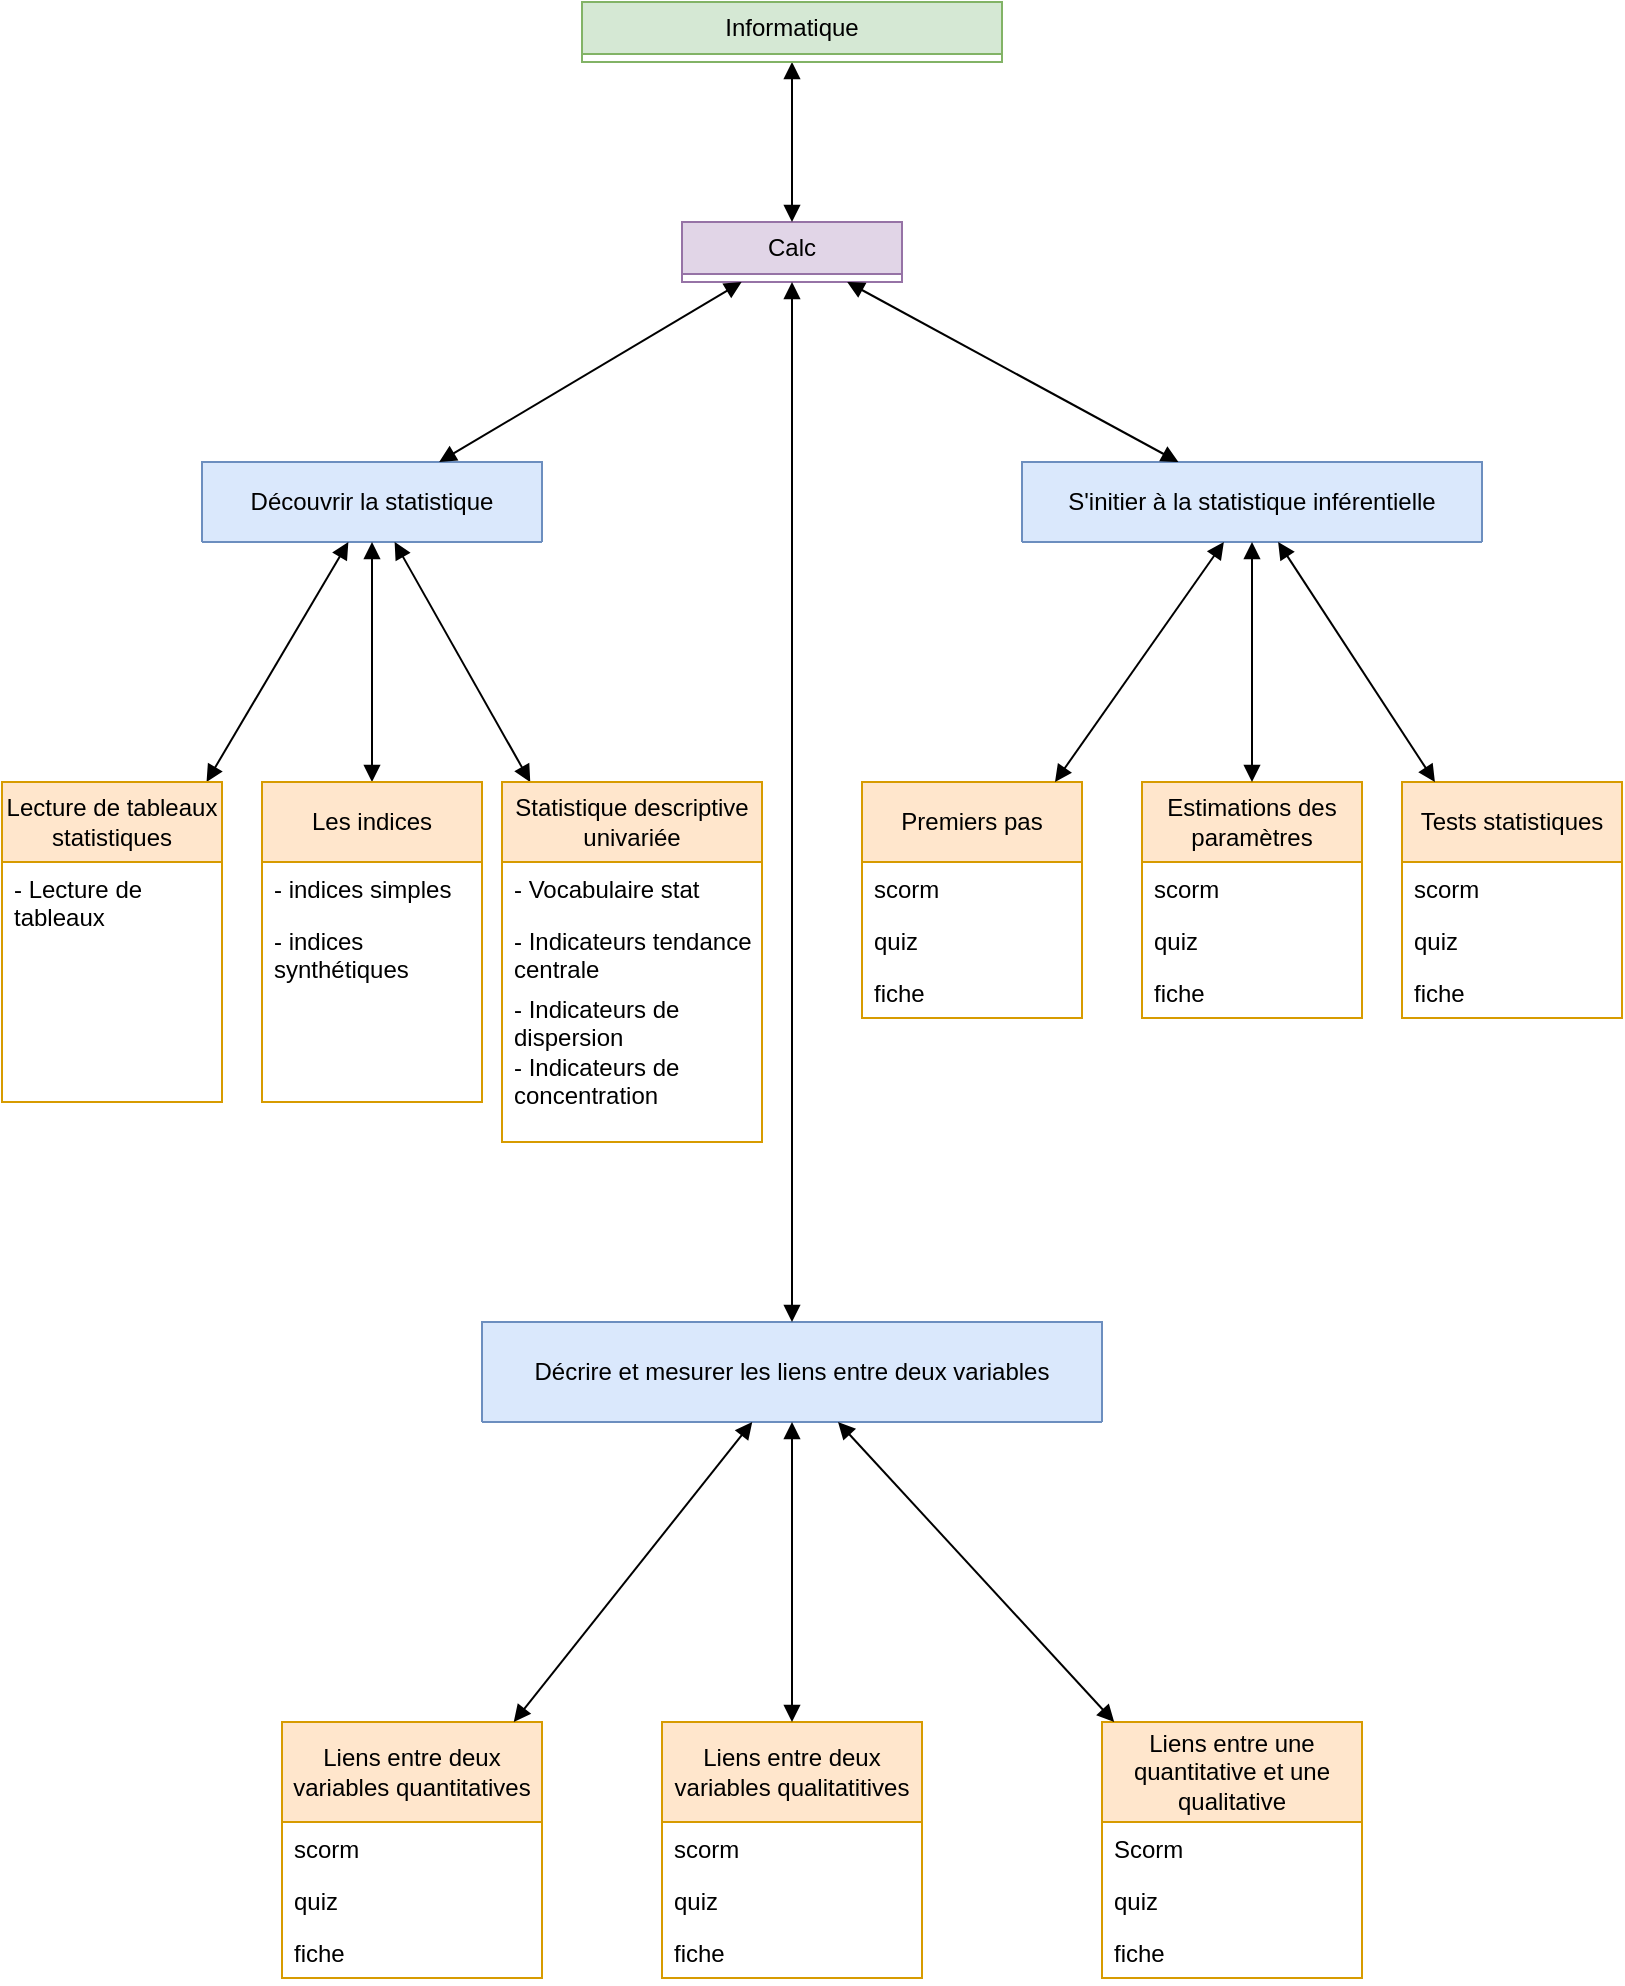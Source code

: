 <mxfile version="24.7.10">
  <diagram name="Page-1" id="TVbX9KgjACldvgUGH_jM">
    <mxGraphModel dx="1434" dy="746" grid="1" gridSize="10" guides="1" tooltips="1" connect="1" arrows="1" fold="1" page="1" pageScale="1" pageWidth="827" pageHeight="1169" math="0" shadow="0">
      <root>
        <mxCell id="0" />
        <mxCell id="1" parent="0" />
        <mxCell id="oGcL695DofoNEhs4g2Zo-1" value="Calc" style="swimlane;fontStyle=0;childLayout=stackLayout;horizontal=1;startSize=26;fillColor=#e1d5e7;horizontalStack=0;resizeParent=1;resizeParentMax=0;resizeLast=0;collapsible=1;marginBottom=0;whiteSpace=wrap;html=1;strokeColor=#9673a6;" parent="1" vertex="1" collapsed="1">
          <mxGeometry x="350" y="120" width="110" height="30" as="geometry">
            <mxRectangle x="350" y="120" width="140" height="78" as="alternateBounds" />
          </mxGeometry>
        </mxCell>
        <mxCell id="oGcL695DofoNEhs4g2Zo-2" value="+ description: type" style="text;strokeColor=none;fillColor=none;align=left;verticalAlign=top;spacingLeft=4;spacingRight=4;overflow=hidden;rotatable=0;points=[[0,0.5],[1,0.5]];portConstraint=eastwest;whiteSpace=wrap;html=1;" parent="oGcL695DofoNEhs4g2Zo-1" vertex="1">
          <mxGeometry y="26" width="140" height="26" as="geometry" />
        </mxCell>
        <mxCell id="oGcL695DofoNEhs4g2Zo-3" value="+ contenu: type" style="text;strokeColor=none;fillColor=none;align=left;verticalAlign=top;spacingLeft=4;spacingRight=4;overflow=hidden;rotatable=0;points=[[0,0.5],[1,0.5]];portConstraint=eastwest;whiteSpace=wrap;html=1;" parent="oGcL695DofoNEhs4g2Zo-1" vertex="1">
          <mxGeometry y="52" width="140" height="26" as="geometry" />
        </mxCell>
        <mxCell id="oGcL695DofoNEhs4g2Zo-5" value="" style="endArrow=block;startArrow=block;endFill=1;startFill=1;html=1;rounded=0;" parent="1" source="oGcL695DofoNEhs4g2Zo-6" target="oGcL695DofoNEhs4g2Zo-1" edge="1">
          <mxGeometry width="160" relative="1" as="geometry">
            <mxPoint x="400" y="130" as="sourcePoint" />
            <mxPoint x="414" y="160" as="targetPoint" />
          </mxGeometry>
        </mxCell>
        <mxCell id="oGcL695DofoNEhs4g2Zo-6" value="Informatique" style="swimlane;fontStyle=0;childLayout=stackLayout;horizontal=1;startSize=26;fillColor=#d5e8d4;horizontalStack=0;resizeParent=1;resizeParentMax=0;resizeLast=0;collapsible=1;marginBottom=0;whiteSpace=wrap;html=1;strokeColor=#82b366;" parent="1" vertex="1" collapsed="1">
          <mxGeometry x="300" y="10" width="210" height="30" as="geometry">
            <mxRectangle x="320" y="10" width="200" height="52" as="alternateBounds" />
          </mxGeometry>
        </mxCell>
        <mxCell id="oGcL695DofoNEhs4g2Zo-7" value="+ description: type" style="text;strokeColor=none;fillColor=none;align=left;verticalAlign=top;spacingLeft=4;spacingRight=4;overflow=hidden;rotatable=0;points=[[0,0.5],[1,0.5]];portConstraint=eastwest;whiteSpace=wrap;html=1;" parent="oGcL695DofoNEhs4g2Zo-6" vertex="1">
          <mxGeometry y="26" width="200" height="26" as="geometry" />
        </mxCell>
        <mxCell id="oGcL695DofoNEhs4g2Zo-10" value="Découvrir la statistique" style="swimlane;fontStyle=0;childLayout=stackLayout;horizontal=1;startSize=40;fillColor=#dae8fc;horizontalStack=0;resizeParent=1;resizeParentMax=0;resizeLast=0;collapsible=1;marginBottom=0;whiteSpace=wrap;html=1;strokeColor=#6c8ebf;" parent="1" vertex="1" collapsed="1">
          <mxGeometry x="110" y="240" width="170" height="40" as="geometry">
            <mxRectangle x="125" y="240" width="140" height="118" as="alternateBounds" />
          </mxGeometry>
        </mxCell>
        <mxCell id="oGcL695DofoNEhs4g2Zo-11" value="+ niveau : 1" style="text;strokeColor=none;fillColor=none;align=left;verticalAlign=top;spacingLeft=4;spacingRight=4;overflow=hidden;rotatable=0;points=[[0,0.5],[1,0.5]];portConstraint=eastwest;whiteSpace=wrap;html=1;" parent="oGcL695DofoNEhs4g2Zo-10" vertex="1">
          <mxGeometry y="40" width="140" height="26" as="geometry" />
        </mxCell>
        <mxCell id="oGcL695DofoNEhs4g2Zo-12" value="+ field: type" style="text;strokeColor=none;fillColor=none;align=left;verticalAlign=top;spacingLeft=4;spacingRight=4;overflow=hidden;rotatable=0;points=[[0,0.5],[1,0.5]];portConstraint=eastwest;whiteSpace=wrap;html=1;" parent="oGcL695DofoNEhs4g2Zo-10" vertex="1">
          <mxGeometry y="66" width="140" height="26" as="geometry" />
        </mxCell>
        <mxCell id="oGcL695DofoNEhs4g2Zo-13" value="+ field: type" style="text;strokeColor=none;fillColor=none;align=left;verticalAlign=top;spacingLeft=4;spacingRight=4;overflow=hidden;rotatable=0;points=[[0,0.5],[1,0.5]];portConstraint=eastwest;whiteSpace=wrap;html=1;" parent="oGcL695DofoNEhs4g2Zo-10" vertex="1">
          <mxGeometry y="92" width="140" height="26" as="geometry" />
        </mxCell>
        <mxCell id="oGcL695DofoNEhs4g2Zo-14" value="" style="endArrow=block;startArrow=block;endFill=1;startFill=1;html=1;rounded=0;" parent="1" source="oGcL695DofoNEhs4g2Zo-1" target="oGcL695DofoNEhs4g2Zo-10" edge="1">
          <mxGeometry width="160" relative="1" as="geometry">
            <mxPoint x="200" y="190" as="sourcePoint" />
            <mxPoint x="200" y="238" as="targetPoint" />
          </mxGeometry>
        </mxCell>
        <mxCell id="oGcL695DofoNEhs4g2Zo-15" value="Décrire et mesurer les liens entre deux variables" style="swimlane;fontStyle=0;childLayout=stackLayout;horizontal=1;startSize=50;fillColor=#dae8fc;horizontalStack=0;resizeParent=1;resizeParentMax=0;resizeLast=0;collapsible=1;marginBottom=0;whiteSpace=wrap;html=1;strokeColor=#6c8ebf;" parent="1" vertex="1" collapsed="1">
          <mxGeometry x="250" y="670" width="310" height="50" as="geometry">
            <mxRectangle x="350" y="670" width="140" height="128" as="alternateBounds" />
          </mxGeometry>
        </mxCell>
        <mxCell id="oGcL695DofoNEhs4g2Zo-16" value="+ niveau : 2" style="text;strokeColor=none;fillColor=none;align=left;verticalAlign=top;spacingLeft=4;spacingRight=4;overflow=hidden;rotatable=0;points=[[0,0.5],[1,0.5]];portConstraint=eastwest;whiteSpace=wrap;html=1;" parent="oGcL695DofoNEhs4g2Zo-15" vertex="1">
          <mxGeometry y="50" width="140" height="26" as="geometry" />
        </mxCell>
        <mxCell id="oGcL695DofoNEhs4g2Zo-17" value="+ objectifs: type" style="text;strokeColor=none;fillColor=none;align=left;verticalAlign=top;spacingLeft=4;spacingRight=4;overflow=hidden;rotatable=0;points=[[0,0.5],[1,0.5]];portConstraint=eastwest;whiteSpace=wrap;html=1;" parent="oGcL695DofoNEhs4g2Zo-15" vertex="1">
          <mxGeometry y="76" width="140" height="26" as="geometry" />
        </mxCell>
        <mxCell id="oGcL695DofoNEhs4g2Zo-18" value="+ durée: 3-4 heures" style="text;strokeColor=none;fillColor=none;align=left;verticalAlign=top;spacingLeft=4;spacingRight=4;overflow=hidden;rotatable=0;points=[[0,0.5],[1,0.5]];portConstraint=eastwest;whiteSpace=wrap;html=1;" parent="oGcL695DofoNEhs4g2Zo-15" vertex="1">
          <mxGeometry y="102" width="140" height="26" as="geometry" />
        </mxCell>
        <mxCell id="oGcL695DofoNEhs4g2Zo-19" value="S&#39;initier à la statistique inférentielle" style="swimlane;fontStyle=0;childLayout=stackLayout;horizontal=1;startSize=40;fillColor=#dae8fc;horizontalStack=0;resizeParent=1;resizeParentMax=0;resizeLast=0;collapsible=1;marginBottom=0;whiteSpace=wrap;html=1;strokeColor=#6c8ebf;" parent="1" vertex="1" collapsed="1">
          <mxGeometry x="520" y="240" width="230" height="40" as="geometry">
            <mxRectangle x="570" y="240" width="140" height="118" as="alternateBounds" />
          </mxGeometry>
        </mxCell>
        <mxCell id="oGcL695DofoNEhs4g2Zo-20" value="+ niveau : 3" style="text;strokeColor=none;fillColor=none;align=left;verticalAlign=top;spacingLeft=4;spacingRight=4;overflow=hidden;rotatable=0;points=[[0,0.5],[1,0.5]];portConstraint=eastwest;whiteSpace=wrap;html=1;" parent="oGcL695DofoNEhs4g2Zo-19" vertex="1">
          <mxGeometry y="40" width="140" height="26" as="geometry" />
        </mxCell>
        <mxCell id="oGcL695DofoNEhs4g2Zo-21" value="+objectifs :" style="text;strokeColor=none;fillColor=none;align=left;verticalAlign=top;spacingLeft=4;spacingRight=4;overflow=hidden;rotatable=0;points=[[0,0.5],[1,0.5]];portConstraint=eastwest;whiteSpace=wrap;html=1;" parent="oGcL695DofoNEhs4g2Zo-19" vertex="1">
          <mxGeometry y="66" width="140" height="26" as="geometry" />
        </mxCell>
        <mxCell id="oGcL695DofoNEhs4g2Zo-22" value="+ duree : 3-4 heures" style="text;strokeColor=none;fillColor=none;align=left;verticalAlign=top;spacingLeft=4;spacingRight=4;overflow=hidden;rotatable=0;points=[[0,0.5],[1,0.5]];portConstraint=eastwest;whiteSpace=wrap;html=1;" parent="oGcL695DofoNEhs4g2Zo-19" vertex="1">
          <mxGeometry y="92" width="140" height="26" as="geometry" />
        </mxCell>
        <mxCell id="oGcL695DofoNEhs4g2Zo-23" value="" style="endArrow=block;startArrow=block;endFill=1;startFill=1;html=1;rounded=0;" parent="1" source="oGcL695DofoNEhs4g2Zo-1" target="oGcL695DofoNEhs4g2Zo-15" edge="1">
          <mxGeometry width="160" relative="1" as="geometry">
            <mxPoint x="396" y="208" as="sourcePoint" />
            <mxPoint x="270" y="299" as="targetPoint" />
          </mxGeometry>
        </mxCell>
        <mxCell id="oGcL695DofoNEhs4g2Zo-28" value="" style="endArrow=block;startArrow=block;endFill=1;startFill=1;html=1;rounded=0;" parent="1" source="oGcL695DofoNEhs4g2Zo-1" target="oGcL695DofoNEhs4g2Zo-19" edge="1">
          <mxGeometry width="160" relative="1" as="geometry">
            <mxPoint x="540" y="198" as="sourcePoint" />
            <mxPoint x="540" y="280" as="targetPoint" />
          </mxGeometry>
        </mxCell>
        <mxCell id="oGcL695DofoNEhs4g2Zo-29" value="" style="endArrow=block;startArrow=block;endFill=1;startFill=1;html=1;rounded=0;" parent="1" source="oGcL695DofoNEhs4g2Zo-10" target="oGcL695DofoNEhs4g2Zo-32" edge="1">
          <mxGeometry width="160" relative="1" as="geometry">
            <mxPoint x="204" y="530" as="sourcePoint" />
            <mxPoint x="80" y="680" as="targetPoint" />
          </mxGeometry>
        </mxCell>
        <mxCell id="oGcL695DofoNEhs4g2Zo-30" value="" style="endArrow=block;startArrow=block;endFill=1;startFill=1;html=1;rounded=0;" parent="1" source="oGcL695DofoNEhs4g2Zo-10" target="oGcL695DofoNEhs4g2Zo-36" edge="1">
          <mxGeometry width="160" relative="1" as="geometry">
            <mxPoint x="202" y="463" as="sourcePoint" />
            <mxPoint x="240" y="710" as="targetPoint" />
          </mxGeometry>
        </mxCell>
        <mxCell id="oGcL695DofoNEhs4g2Zo-31" value="" style="endArrow=block;startArrow=block;endFill=1;startFill=1;html=1;rounded=0;" parent="1" source="oGcL695DofoNEhs4g2Zo-10" target="oGcL695DofoNEhs4g2Zo-40" edge="1">
          <mxGeometry width="160" relative="1" as="geometry">
            <mxPoint x="165" y="463" as="sourcePoint" />
            <mxPoint x="250" y="680" as="targetPoint" />
          </mxGeometry>
        </mxCell>
        <mxCell id="oGcL695DofoNEhs4g2Zo-32" value="Lecture de tableaux statistiques" style="swimlane;fontStyle=0;childLayout=stackLayout;horizontal=1;startSize=40;fillColor=#ffe6cc;horizontalStack=0;resizeParent=1;resizeParentMax=0;resizeLast=0;collapsible=1;marginBottom=0;whiteSpace=wrap;html=1;strokeColor=#d79b00;" parent="1" vertex="1">
          <mxGeometry x="10" y="400" width="110" height="160" as="geometry">
            <mxRectangle x="10" y="400" width="210" height="40" as="alternateBounds" />
          </mxGeometry>
        </mxCell>
        <mxCell id="oGcL695DofoNEhs4g2Zo-33" value="- Lecture de tableaux" style="text;strokeColor=none;fillColor=none;align=left;verticalAlign=top;spacingLeft=4;spacingRight=4;overflow=hidden;rotatable=0;points=[[0,0.5],[1,0.5]];portConstraint=eastwest;whiteSpace=wrap;html=1;" parent="oGcL695DofoNEhs4g2Zo-32" vertex="1">
          <mxGeometry y="40" width="110" height="120" as="geometry" />
        </mxCell>
        <mxCell id="oGcL695DofoNEhs4g2Zo-36" value="Statistique descriptive univariée" style="swimlane;fontStyle=0;childLayout=stackLayout;horizontal=1;startSize=40;fillColor=#ffe6cc;horizontalStack=0;resizeParent=1;resizeParentMax=0;resizeLast=0;collapsible=1;marginBottom=0;whiteSpace=wrap;html=1;strokeColor=#d79b00;" parent="1" vertex="1">
          <mxGeometry x="260" y="400" width="130" height="180" as="geometry" />
        </mxCell>
        <mxCell id="oGcL695DofoNEhs4g2Zo-37" value="- Vocabulaire stat" style="text;strokeColor=none;fillColor=none;align=left;verticalAlign=top;spacingLeft=4;spacingRight=4;overflow=hidden;rotatable=0;points=[[0,0.5],[1,0.5]];portConstraint=eastwest;whiteSpace=wrap;html=1;" parent="oGcL695DofoNEhs4g2Zo-36" vertex="1">
          <mxGeometry y="40" width="130" height="26" as="geometry" />
        </mxCell>
        <mxCell id="oGcL695DofoNEhs4g2Zo-38" value="- Indicateurs tendance centrale" style="text;strokeColor=none;fillColor=none;align=left;verticalAlign=top;spacingLeft=4;spacingRight=4;overflow=hidden;rotatable=0;points=[[0,0.5],[1,0.5]];portConstraint=eastwest;whiteSpace=wrap;html=1;" parent="oGcL695DofoNEhs4g2Zo-36" vertex="1">
          <mxGeometry y="66" width="130" height="34" as="geometry" />
        </mxCell>
        <mxCell id="oGcL695DofoNEhs4g2Zo-39" value="&lt;div&gt;- Indicateurs de dispersion&lt;/div&gt;&lt;div&gt;- Indicateurs de concentration&lt;br&gt;&lt;/div&gt;&lt;div&gt;&lt;br&gt;&lt;/div&gt;" style="text;strokeColor=none;fillColor=none;align=left;verticalAlign=top;spacingLeft=4;spacingRight=4;overflow=hidden;rotatable=0;points=[[0,0.5],[1,0.5]];portConstraint=eastwest;whiteSpace=wrap;html=1;" parent="oGcL695DofoNEhs4g2Zo-36" vertex="1">
          <mxGeometry y="100" width="130" height="80" as="geometry" />
        </mxCell>
        <mxCell id="oGcL695DofoNEhs4g2Zo-40" value="Les indices" style="swimlane;fontStyle=0;childLayout=stackLayout;horizontal=1;startSize=40;fillColor=#ffe6cc;horizontalStack=0;resizeParent=1;resizeParentMax=0;resizeLast=0;collapsible=1;marginBottom=0;whiteSpace=wrap;html=1;strokeColor=#d79b00;" parent="1" vertex="1">
          <mxGeometry x="140" y="400" width="110" height="160" as="geometry" />
        </mxCell>
        <mxCell id="oGcL695DofoNEhs4g2Zo-41" value="- indices simples" style="text;strokeColor=none;fillColor=none;align=left;verticalAlign=top;spacingLeft=4;spacingRight=4;overflow=hidden;rotatable=0;points=[[0,0.5],[1,0.5]];portConstraint=eastwest;whiteSpace=wrap;html=1;" parent="oGcL695DofoNEhs4g2Zo-40" vertex="1">
          <mxGeometry y="40" width="110" height="26" as="geometry" />
        </mxCell>
        <mxCell id="oGcL695DofoNEhs4g2Zo-42" value="- indices synthétiques" style="text;strokeColor=none;fillColor=none;align=left;verticalAlign=top;spacingLeft=4;spacingRight=4;overflow=hidden;rotatable=0;points=[[0,0.5],[1,0.5]];portConstraint=eastwest;whiteSpace=wrap;html=1;" parent="oGcL695DofoNEhs4g2Zo-40" vertex="1">
          <mxGeometry y="66" width="110" height="94" as="geometry" />
        </mxCell>
        <mxCell id="oGcL695DofoNEhs4g2Zo-44" value="Liens entre deux variables quantitatives" style="swimlane;fontStyle=0;childLayout=stackLayout;horizontal=1;startSize=50;fillColor=#ffe6cc;horizontalStack=0;resizeParent=1;resizeParentMax=0;resizeLast=0;collapsible=1;marginBottom=0;whiteSpace=wrap;html=1;strokeColor=#d79b00;" parent="1" vertex="1">
          <mxGeometry x="150" y="870" width="130" height="128" as="geometry">
            <mxRectangle y="870" width="260" height="50" as="alternateBounds" />
          </mxGeometry>
        </mxCell>
        <mxCell id="oGcL695DofoNEhs4g2Zo-45" value="scorm" style="text;strokeColor=none;fillColor=none;align=left;verticalAlign=top;spacingLeft=4;spacingRight=4;overflow=hidden;rotatable=0;points=[[0,0.5],[1,0.5]];portConstraint=eastwest;whiteSpace=wrap;html=1;" parent="oGcL695DofoNEhs4g2Zo-44" vertex="1">
          <mxGeometry y="50" width="130" height="26" as="geometry" />
        </mxCell>
        <mxCell id="oGcL695DofoNEhs4g2Zo-46" value="quiz" style="text;strokeColor=none;fillColor=none;align=left;verticalAlign=top;spacingLeft=4;spacingRight=4;overflow=hidden;rotatable=0;points=[[0,0.5],[1,0.5]];portConstraint=eastwest;whiteSpace=wrap;html=1;" parent="oGcL695DofoNEhs4g2Zo-44" vertex="1">
          <mxGeometry y="76" width="130" height="26" as="geometry" />
        </mxCell>
        <mxCell id="oGcL695DofoNEhs4g2Zo-47" value="fiche" style="text;strokeColor=none;fillColor=none;align=left;verticalAlign=top;spacingLeft=4;spacingRight=4;overflow=hidden;rotatable=0;points=[[0,0.5],[1,0.5]];portConstraint=eastwest;whiteSpace=wrap;html=1;" parent="oGcL695DofoNEhs4g2Zo-44" vertex="1">
          <mxGeometry y="102" width="130" height="26" as="geometry" />
        </mxCell>
        <mxCell id="oGcL695DofoNEhs4g2Zo-48" value="Liens entre deux variables qualitatitives" style="swimlane;fontStyle=0;childLayout=stackLayout;horizontal=1;startSize=50;fillColor=#ffe6cc;horizontalStack=0;resizeParent=1;resizeParentMax=0;resizeLast=0;collapsible=1;marginBottom=0;whiteSpace=wrap;html=1;strokeColor=#d79b00;" parent="1" vertex="1">
          <mxGeometry x="340" y="870" width="130" height="128" as="geometry">
            <mxRectangle x="270" y="870" width="260" height="50" as="alternateBounds" />
          </mxGeometry>
        </mxCell>
        <mxCell id="oGcL695DofoNEhs4g2Zo-49" value="scorm" style="text;strokeColor=none;fillColor=none;align=left;verticalAlign=top;spacingLeft=4;spacingRight=4;overflow=hidden;rotatable=0;points=[[0,0.5],[1,0.5]];portConstraint=eastwest;whiteSpace=wrap;html=1;" parent="oGcL695DofoNEhs4g2Zo-48" vertex="1">
          <mxGeometry y="50" width="130" height="26" as="geometry" />
        </mxCell>
        <mxCell id="oGcL695DofoNEhs4g2Zo-50" value="quiz" style="text;strokeColor=none;fillColor=none;align=left;verticalAlign=top;spacingLeft=4;spacingRight=4;overflow=hidden;rotatable=0;points=[[0,0.5],[1,0.5]];portConstraint=eastwest;whiteSpace=wrap;html=1;" parent="oGcL695DofoNEhs4g2Zo-48" vertex="1">
          <mxGeometry y="76" width="130" height="26" as="geometry" />
        </mxCell>
        <mxCell id="oGcL695DofoNEhs4g2Zo-51" value="fiche" style="text;strokeColor=none;fillColor=none;align=left;verticalAlign=top;spacingLeft=4;spacingRight=4;overflow=hidden;rotatable=0;points=[[0,0.5],[1,0.5]];portConstraint=eastwest;whiteSpace=wrap;html=1;" parent="oGcL695DofoNEhs4g2Zo-48" vertex="1">
          <mxGeometry y="102" width="130" height="26" as="geometry" />
        </mxCell>
        <mxCell id="oGcL695DofoNEhs4g2Zo-52" value="Liens entre une quantitative et une qualitative" style="swimlane;fontStyle=0;childLayout=stackLayout;horizontal=1;startSize=50;fillColor=#ffe6cc;horizontalStack=0;resizeParent=1;resizeParentMax=0;resizeLast=0;collapsible=1;marginBottom=0;whiteSpace=wrap;html=1;strokeColor=#d79b00;" parent="1" vertex="1">
          <mxGeometry x="560" y="870" width="130" height="128" as="geometry">
            <mxRectangle x="537" y="870" width="290" height="50" as="alternateBounds" />
          </mxGeometry>
        </mxCell>
        <mxCell id="oGcL695DofoNEhs4g2Zo-53" value="Scorm" style="text;strokeColor=none;fillColor=none;align=left;verticalAlign=top;spacingLeft=4;spacingRight=4;overflow=hidden;rotatable=0;points=[[0,0.5],[1,0.5]];portConstraint=eastwest;whiteSpace=wrap;html=1;" parent="oGcL695DofoNEhs4g2Zo-52" vertex="1">
          <mxGeometry y="50" width="130" height="26" as="geometry" />
        </mxCell>
        <mxCell id="oGcL695DofoNEhs4g2Zo-54" value="quiz" style="text;strokeColor=none;fillColor=none;align=left;verticalAlign=top;spacingLeft=4;spacingRight=4;overflow=hidden;rotatable=0;points=[[0,0.5],[1,0.5]];portConstraint=eastwest;whiteSpace=wrap;html=1;" parent="oGcL695DofoNEhs4g2Zo-52" vertex="1">
          <mxGeometry y="76" width="130" height="26" as="geometry" />
        </mxCell>
        <mxCell id="oGcL695DofoNEhs4g2Zo-55" value="fiche" style="text;strokeColor=none;fillColor=none;align=left;verticalAlign=top;spacingLeft=4;spacingRight=4;overflow=hidden;rotatable=0;points=[[0,0.5],[1,0.5]];portConstraint=eastwest;whiteSpace=wrap;html=1;" parent="oGcL695DofoNEhs4g2Zo-52" vertex="1">
          <mxGeometry y="102" width="130" height="26" as="geometry" />
        </mxCell>
        <mxCell id="oGcL695DofoNEhs4g2Zo-56" value="" style="endArrow=block;startArrow=block;endFill=1;startFill=1;html=1;rounded=0;" parent="1" source="oGcL695DofoNEhs4g2Zo-15" target="oGcL695DofoNEhs4g2Zo-44" edge="1">
          <mxGeometry width="160" relative="1" as="geometry">
            <mxPoint x="324.5" y="780" as="sourcePoint" />
            <mxPoint x="265.5" y="847" as="targetPoint" />
          </mxGeometry>
        </mxCell>
        <mxCell id="oGcL695DofoNEhs4g2Zo-57" value="" style="endArrow=block;startArrow=block;endFill=1;startFill=1;html=1;rounded=0;" parent="1" source="oGcL695DofoNEhs4g2Zo-15" target="oGcL695DofoNEhs4g2Zo-48" edge="1">
          <mxGeometry width="160" relative="1" as="geometry">
            <mxPoint x="410" y="808" as="sourcePoint" />
            <mxPoint x="355" y="880" as="targetPoint" />
          </mxGeometry>
        </mxCell>
        <mxCell id="oGcL695DofoNEhs4g2Zo-58" value="" style="endArrow=block;startArrow=block;endFill=1;startFill=1;html=1;rounded=0;" parent="1" source="oGcL695DofoNEhs4g2Zo-15" target="oGcL695DofoNEhs4g2Zo-52" edge="1">
          <mxGeometry width="160" relative="1" as="geometry">
            <mxPoint x="595" y="780" as="sourcePoint" />
            <mxPoint x="540" y="852" as="targetPoint" />
          </mxGeometry>
        </mxCell>
        <mxCell id="oGcL695DofoNEhs4g2Zo-59" value="Premiers pas" style="swimlane;fontStyle=0;childLayout=stackLayout;horizontal=1;startSize=40;fillColor=#ffe6cc;horizontalStack=0;resizeParent=1;resizeParentMax=0;resizeLast=0;collapsible=1;marginBottom=0;whiteSpace=wrap;html=1;strokeColor=#d79b00;" parent="1" vertex="1">
          <mxGeometry x="440" y="400" width="110" height="118" as="geometry" />
        </mxCell>
        <mxCell id="oGcL695DofoNEhs4g2Zo-60" value="scorm" style="text;strokeColor=none;fillColor=none;align=left;verticalAlign=top;spacingLeft=4;spacingRight=4;overflow=hidden;rotatable=0;points=[[0,0.5],[1,0.5]];portConstraint=eastwest;whiteSpace=wrap;html=1;" parent="oGcL695DofoNEhs4g2Zo-59" vertex="1">
          <mxGeometry y="40" width="110" height="26" as="geometry" />
        </mxCell>
        <mxCell id="oGcL695DofoNEhs4g2Zo-61" value="quiz" style="text;strokeColor=none;fillColor=none;align=left;verticalAlign=top;spacingLeft=4;spacingRight=4;overflow=hidden;rotatable=0;points=[[0,0.5],[1,0.5]];portConstraint=eastwest;whiteSpace=wrap;html=1;" parent="oGcL695DofoNEhs4g2Zo-59" vertex="1">
          <mxGeometry y="66" width="110" height="26" as="geometry" />
        </mxCell>
        <mxCell id="oGcL695DofoNEhs4g2Zo-62" value="fiche" style="text;strokeColor=none;fillColor=none;align=left;verticalAlign=top;spacingLeft=4;spacingRight=4;overflow=hidden;rotatable=0;points=[[0,0.5],[1,0.5]];portConstraint=eastwest;whiteSpace=wrap;html=1;" parent="oGcL695DofoNEhs4g2Zo-59" vertex="1">
          <mxGeometry y="92" width="110" height="26" as="geometry" />
        </mxCell>
        <mxCell id="oGcL695DofoNEhs4g2Zo-63" value="Estimations des paramètres" style="swimlane;fontStyle=0;childLayout=stackLayout;horizontal=1;startSize=40;fillColor=#ffe6cc;horizontalStack=0;resizeParent=1;resizeParentMax=0;resizeLast=0;collapsible=1;marginBottom=0;whiteSpace=wrap;html=1;strokeColor=#d79b00;" parent="1" vertex="1">
          <mxGeometry x="580" y="400" width="110" height="118" as="geometry" />
        </mxCell>
        <mxCell id="oGcL695DofoNEhs4g2Zo-64" value="scorm" style="text;strokeColor=none;fillColor=none;align=left;verticalAlign=top;spacingLeft=4;spacingRight=4;overflow=hidden;rotatable=0;points=[[0,0.5],[1,0.5]];portConstraint=eastwest;whiteSpace=wrap;html=1;" parent="oGcL695DofoNEhs4g2Zo-63" vertex="1">
          <mxGeometry y="40" width="110" height="26" as="geometry" />
        </mxCell>
        <mxCell id="oGcL695DofoNEhs4g2Zo-65" value="quiz" style="text;strokeColor=none;fillColor=none;align=left;verticalAlign=top;spacingLeft=4;spacingRight=4;overflow=hidden;rotatable=0;points=[[0,0.5],[1,0.5]];portConstraint=eastwest;whiteSpace=wrap;html=1;" parent="oGcL695DofoNEhs4g2Zo-63" vertex="1">
          <mxGeometry y="66" width="110" height="26" as="geometry" />
        </mxCell>
        <mxCell id="oGcL695DofoNEhs4g2Zo-66" value="fiche" style="text;strokeColor=none;fillColor=none;align=left;verticalAlign=top;spacingLeft=4;spacingRight=4;overflow=hidden;rotatable=0;points=[[0,0.5],[1,0.5]];portConstraint=eastwest;whiteSpace=wrap;html=1;" parent="oGcL695DofoNEhs4g2Zo-63" vertex="1">
          <mxGeometry y="92" width="110" height="26" as="geometry" />
        </mxCell>
        <mxCell id="oGcL695DofoNEhs4g2Zo-67" value="Tests statistiques" style="swimlane;fontStyle=0;childLayout=stackLayout;horizontal=1;startSize=40;fillColor=#ffe6cc;horizontalStack=0;resizeParent=1;resizeParentMax=0;resizeLast=0;collapsible=1;marginBottom=0;whiteSpace=wrap;html=1;strokeColor=#d79b00;" parent="1" vertex="1">
          <mxGeometry x="710" y="400" width="110" height="118" as="geometry" />
        </mxCell>
        <mxCell id="oGcL695DofoNEhs4g2Zo-68" value="scorm" style="text;strokeColor=none;fillColor=none;align=left;verticalAlign=top;spacingLeft=4;spacingRight=4;overflow=hidden;rotatable=0;points=[[0,0.5],[1,0.5]];portConstraint=eastwest;whiteSpace=wrap;html=1;" parent="oGcL695DofoNEhs4g2Zo-67" vertex="1">
          <mxGeometry y="40" width="110" height="26" as="geometry" />
        </mxCell>
        <mxCell id="oGcL695DofoNEhs4g2Zo-69" value="quiz" style="text;strokeColor=none;fillColor=none;align=left;verticalAlign=top;spacingLeft=4;spacingRight=4;overflow=hidden;rotatable=0;points=[[0,0.5],[1,0.5]];portConstraint=eastwest;whiteSpace=wrap;html=1;" parent="oGcL695DofoNEhs4g2Zo-67" vertex="1">
          <mxGeometry y="66" width="110" height="26" as="geometry" />
        </mxCell>
        <mxCell id="oGcL695DofoNEhs4g2Zo-70" value="fiche" style="text;strokeColor=none;fillColor=none;align=left;verticalAlign=top;spacingLeft=4;spacingRight=4;overflow=hidden;rotatable=0;points=[[0,0.5],[1,0.5]];portConstraint=eastwest;whiteSpace=wrap;html=1;" parent="oGcL695DofoNEhs4g2Zo-67" vertex="1">
          <mxGeometry y="92" width="110" height="26" as="geometry" />
        </mxCell>
        <mxCell id="oGcL695DofoNEhs4g2Zo-72" value="" style="endArrow=block;startArrow=block;endFill=1;startFill=1;html=1;rounded=0;" parent="1" source="oGcL695DofoNEhs4g2Zo-19" target="oGcL695DofoNEhs4g2Zo-59" edge="1">
          <mxGeometry width="160" relative="1" as="geometry">
            <mxPoint x="524" y="358" as="sourcePoint" />
            <mxPoint x="490" y="400" as="targetPoint" />
          </mxGeometry>
        </mxCell>
        <mxCell id="oGcL695DofoNEhs4g2Zo-73" value="" style="endArrow=block;startArrow=block;endFill=1;startFill=1;html=1;rounded=0;" parent="1" source="oGcL695DofoNEhs4g2Zo-19" target="oGcL695DofoNEhs4g2Zo-63" edge="1">
          <mxGeometry width="160" relative="1" as="geometry">
            <mxPoint x="615" y="368" as="sourcePoint" />
            <mxPoint x="560" y="419" as="targetPoint" />
          </mxGeometry>
        </mxCell>
        <mxCell id="oGcL695DofoNEhs4g2Zo-74" value="" style="endArrow=block;startArrow=block;endFill=1;startFill=1;html=1;rounded=0;" parent="1" source="oGcL695DofoNEhs4g2Zo-19" target="oGcL695DofoNEhs4g2Zo-67" edge="1">
          <mxGeometry width="160" relative="1" as="geometry">
            <mxPoint x="667" y="368" as="sourcePoint" />
            <mxPoint x="658" y="410" as="targetPoint" />
          </mxGeometry>
        </mxCell>
      </root>
    </mxGraphModel>
  </diagram>
</mxfile>
